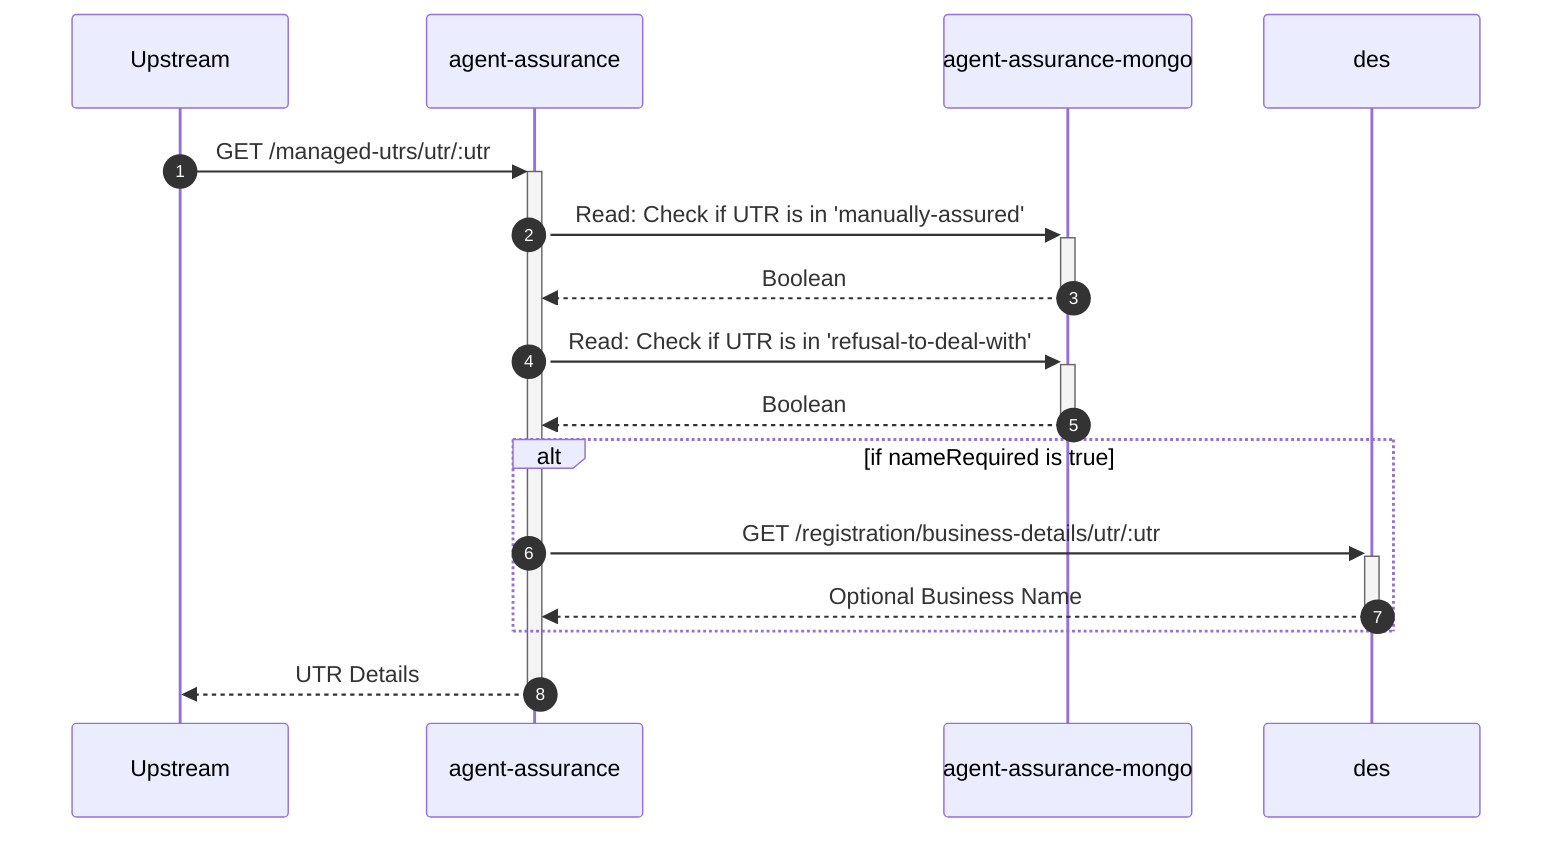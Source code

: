 sequenceDiagram
    autonumber
    participant Upstream
    participant agent-assurance
    participant agent-assurance-mongo
    participant des

    Upstream->>+agent-assurance: GET /managed-utrs/utr/:utr
    agent-assurance->>+agent-assurance-mongo: Read: Check if UTR is in 'manually-assured'
    agent-assurance-mongo-->>-agent-assurance: Boolean
    agent-assurance->>+agent-assurance-mongo: Read: Check if UTR is in 'refusal-to-deal-with'
    agent-assurance-mongo-->>-agent-assurance: Boolean
    alt if nameRequired is true
        agent-assurance->>+des: GET /registration/business-details/utr/:utr
        des-->>-agent-assurance: Optional Business Name
    end
    agent-assurance-->>-Upstream: UTR Details
